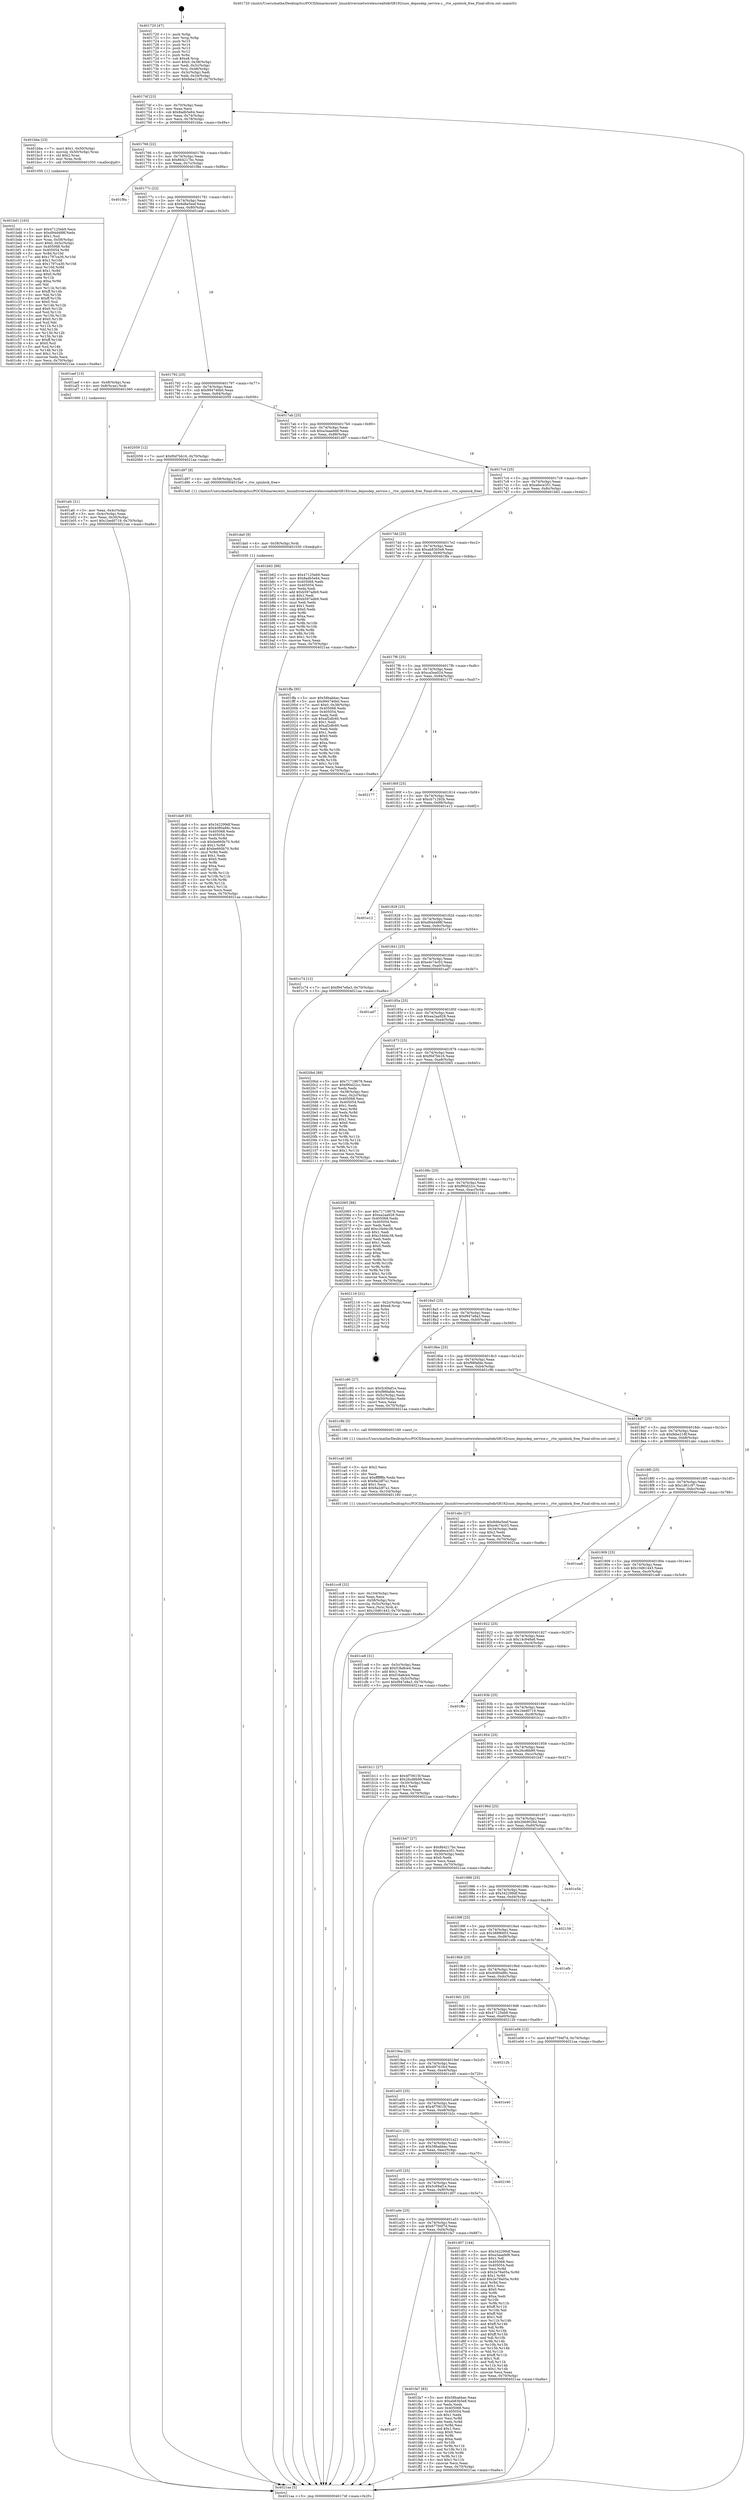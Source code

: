 digraph "0x401720" {
  label = "0x401720 (/mnt/c/Users/mathe/Desktop/tcc/POCII/binaries/extr_linuxdriversnetwirelessrealtekrtl8192cuos_deposdep_service.c__rtw_spinlock_free_Final-ollvm.out::main(0))"
  labelloc = "t"
  node[shape=record]

  Entry [label="",width=0.3,height=0.3,shape=circle,fillcolor=black,style=filled]
  "0x40174f" [label="{
     0x40174f [23]\l
     | [instrs]\l
     &nbsp;&nbsp;0x40174f \<+3\>: mov -0x70(%rbp),%eax\l
     &nbsp;&nbsp;0x401752 \<+2\>: mov %eax,%ecx\l
     &nbsp;&nbsp;0x401754 \<+6\>: sub $0x8adb5e64,%ecx\l
     &nbsp;&nbsp;0x40175a \<+3\>: mov %eax,-0x74(%rbp)\l
     &nbsp;&nbsp;0x40175d \<+3\>: mov %ecx,-0x78(%rbp)\l
     &nbsp;&nbsp;0x401760 \<+6\>: je 0000000000401bba \<main+0x49a\>\l
  }"]
  "0x401bba" [label="{
     0x401bba [23]\l
     | [instrs]\l
     &nbsp;&nbsp;0x401bba \<+7\>: movl $0x1,-0x50(%rbp)\l
     &nbsp;&nbsp;0x401bc1 \<+4\>: movslq -0x50(%rbp),%rax\l
     &nbsp;&nbsp;0x401bc5 \<+4\>: shl $0x2,%rax\l
     &nbsp;&nbsp;0x401bc9 \<+3\>: mov %rax,%rdi\l
     &nbsp;&nbsp;0x401bcc \<+5\>: call 0000000000401050 \<malloc@plt\>\l
     | [calls]\l
     &nbsp;&nbsp;0x401050 \{1\} (unknown)\l
  }"]
  "0x401766" [label="{
     0x401766 [22]\l
     | [instrs]\l
     &nbsp;&nbsp;0x401766 \<+5\>: jmp 000000000040176b \<main+0x4b\>\l
     &nbsp;&nbsp;0x40176b \<+3\>: mov -0x74(%rbp),%eax\l
     &nbsp;&nbsp;0x40176e \<+5\>: sub $0x8b4217bc,%eax\l
     &nbsp;&nbsp;0x401773 \<+3\>: mov %eax,-0x7c(%rbp)\l
     &nbsp;&nbsp;0x401776 \<+6\>: je 0000000000401f8a \<main+0x86a\>\l
  }"]
  Exit [label="",width=0.3,height=0.3,shape=circle,fillcolor=black,style=filled,peripheries=2]
  "0x401f8a" [label="{
     0x401f8a\l
  }", style=dashed]
  "0x40177c" [label="{
     0x40177c [22]\l
     | [instrs]\l
     &nbsp;&nbsp;0x40177c \<+5\>: jmp 0000000000401781 \<main+0x61\>\l
     &nbsp;&nbsp;0x401781 \<+3\>: mov -0x74(%rbp),%eax\l
     &nbsp;&nbsp;0x401784 \<+5\>: sub $0x8d6e5eef,%eax\l
     &nbsp;&nbsp;0x401789 \<+3\>: mov %eax,-0x80(%rbp)\l
     &nbsp;&nbsp;0x40178c \<+6\>: je 0000000000401aef \<main+0x3cf\>\l
  }"]
  "0x401a67" [label="{
     0x401a67\l
  }", style=dashed]
  "0x401aef" [label="{
     0x401aef [13]\l
     | [instrs]\l
     &nbsp;&nbsp;0x401aef \<+4\>: mov -0x48(%rbp),%rax\l
     &nbsp;&nbsp;0x401af3 \<+4\>: mov 0x8(%rax),%rdi\l
     &nbsp;&nbsp;0x401af7 \<+5\>: call 0000000000401060 \<atoi@plt\>\l
     | [calls]\l
     &nbsp;&nbsp;0x401060 \{1\} (unknown)\l
  }"]
  "0x401792" [label="{
     0x401792 [25]\l
     | [instrs]\l
     &nbsp;&nbsp;0x401792 \<+5\>: jmp 0000000000401797 \<main+0x77\>\l
     &nbsp;&nbsp;0x401797 \<+3\>: mov -0x74(%rbp),%eax\l
     &nbsp;&nbsp;0x40179a \<+5\>: sub $0x994746b0,%eax\l
     &nbsp;&nbsp;0x40179f \<+6\>: mov %eax,-0x84(%rbp)\l
     &nbsp;&nbsp;0x4017a5 \<+6\>: je 0000000000402059 \<main+0x939\>\l
  }"]
  "0x401fa7" [label="{
     0x401fa7 [83]\l
     | [instrs]\l
     &nbsp;&nbsp;0x401fa7 \<+5\>: mov $0x58babbac,%eax\l
     &nbsp;&nbsp;0x401fac \<+5\>: mov $0xab83b5e8,%ecx\l
     &nbsp;&nbsp;0x401fb1 \<+2\>: xor %edx,%edx\l
     &nbsp;&nbsp;0x401fb3 \<+7\>: mov 0x405068,%esi\l
     &nbsp;&nbsp;0x401fba \<+7\>: mov 0x405054,%edi\l
     &nbsp;&nbsp;0x401fc1 \<+3\>: sub $0x1,%edx\l
     &nbsp;&nbsp;0x401fc4 \<+3\>: mov %esi,%r8d\l
     &nbsp;&nbsp;0x401fc7 \<+3\>: add %edx,%r8d\l
     &nbsp;&nbsp;0x401fca \<+4\>: imul %r8d,%esi\l
     &nbsp;&nbsp;0x401fce \<+3\>: and $0x1,%esi\l
     &nbsp;&nbsp;0x401fd1 \<+3\>: cmp $0x0,%esi\l
     &nbsp;&nbsp;0x401fd4 \<+4\>: sete %r9b\l
     &nbsp;&nbsp;0x401fd8 \<+3\>: cmp $0xa,%edi\l
     &nbsp;&nbsp;0x401fdb \<+4\>: setl %r10b\l
     &nbsp;&nbsp;0x401fdf \<+3\>: mov %r9b,%r11b\l
     &nbsp;&nbsp;0x401fe2 \<+3\>: and %r10b,%r11b\l
     &nbsp;&nbsp;0x401fe5 \<+3\>: xor %r10b,%r9b\l
     &nbsp;&nbsp;0x401fe8 \<+3\>: or %r9b,%r11b\l
     &nbsp;&nbsp;0x401feb \<+4\>: test $0x1,%r11b\l
     &nbsp;&nbsp;0x401fef \<+3\>: cmovne %ecx,%eax\l
     &nbsp;&nbsp;0x401ff2 \<+3\>: mov %eax,-0x70(%rbp)\l
     &nbsp;&nbsp;0x401ff5 \<+5\>: jmp 00000000004021aa \<main+0xa8a\>\l
  }"]
  "0x402059" [label="{
     0x402059 [12]\l
     | [instrs]\l
     &nbsp;&nbsp;0x402059 \<+7\>: movl $0xf0d7bb16,-0x70(%rbp)\l
     &nbsp;&nbsp;0x402060 \<+5\>: jmp 00000000004021aa \<main+0xa8a\>\l
  }"]
  "0x4017ab" [label="{
     0x4017ab [25]\l
     | [instrs]\l
     &nbsp;&nbsp;0x4017ab \<+5\>: jmp 00000000004017b0 \<main+0x90\>\l
     &nbsp;&nbsp;0x4017b0 \<+3\>: mov -0x74(%rbp),%eax\l
     &nbsp;&nbsp;0x4017b3 \<+5\>: sub $0xa3aaa9d8,%eax\l
     &nbsp;&nbsp;0x4017b8 \<+6\>: mov %eax,-0x88(%rbp)\l
     &nbsp;&nbsp;0x4017be \<+6\>: je 0000000000401d97 \<main+0x677\>\l
  }"]
  "0x401da9" [label="{
     0x401da9 [93]\l
     | [instrs]\l
     &nbsp;&nbsp;0x401da9 \<+5\>: mov $0x342299df,%eax\l
     &nbsp;&nbsp;0x401dae \<+5\>: mov $0x4080a88c,%ecx\l
     &nbsp;&nbsp;0x401db3 \<+7\>: mov 0x405068,%edx\l
     &nbsp;&nbsp;0x401dba \<+7\>: mov 0x405054,%esi\l
     &nbsp;&nbsp;0x401dc1 \<+3\>: mov %edx,%r8d\l
     &nbsp;&nbsp;0x401dc4 \<+7\>: sub $0xbe660b70,%r8d\l
     &nbsp;&nbsp;0x401dcb \<+4\>: sub $0x1,%r8d\l
     &nbsp;&nbsp;0x401dcf \<+7\>: add $0xbe660b70,%r8d\l
     &nbsp;&nbsp;0x401dd6 \<+4\>: imul %r8d,%edx\l
     &nbsp;&nbsp;0x401dda \<+3\>: and $0x1,%edx\l
     &nbsp;&nbsp;0x401ddd \<+3\>: cmp $0x0,%edx\l
     &nbsp;&nbsp;0x401de0 \<+4\>: sete %r9b\l
     &nbsp;&nbsp;0x401de4 \<+3\>: cmp $0xa,%esi\l
     &nbsp;&nbsp;0x401de7 \<+4\>: setl %r10b\l
     &nbsp;&nbsp;0x401deb \<+3\>: mov %r9b,%r11b\l
     &nbsp;&nbsp;0x401dee \<+3\>: and %r10b,%r11b\l
     &nbsp;&nbsp;0x401df1 \<+3\>: xor %r10b,%r9b\l
     &nbsp;&nbsp;0x401df4 \<+3\>: or %r9b,%r11b\l
     &nbsp;&nbsp;0x401df7 \<+4\>: test $0x1,%r11b\l
     &nbsp;&nbsp;0x401dfb \<+3\>: cmovne %ecx,%eax\l
     &nbsp;&nbsp;0x401dfe \<+3\>: mov %eax,-0x70(%rbp)\l
     &nbsp;&nbsp;0x401e01 \<+5\>: jmp 00000000004021aa \<main+0xa8a\>\l
  }"]
  "0x401d97" [label="{
     0x401d97 [9]\l
     | [instrs]\l
     &nbsp;&nbsp;0x401d97 \<+4\>: mov -0x58(%rbp),%rdi\l
     &nbsp;&nbsp;0x401d9b \<+5\>: call 00000000004015a0 \<_rtw_spinlock_free\>\l
     | [calls]\l
     &nbsp;&nbsp;0x4015a0 \{1\} (/mnt/c/Users/mathe/Desktop/tcc/POCII/binaries/extr_linuxdriversnetwirelessrealtekrtl8192cuos_deposdep_service.c__rtw_spinlock_free_Final-ollvm.out::_rtw_spinlock_free)\l
  }"]
  "0x4017c4" [label="{
     0x4017c4 [25]\l
     | [instrs]\l
     &nbsp;&nbsp;0x4017c4 \<+5\>: jmp 00000000004017c9 \<main+0xa9\>\l
     &nbsp;&nbsp;0x4017c9 \<+3\>: mov -0x74(%rbp),%eax\l
     &nbsp;&nbsp;0x4017cc \<+5\>: sub $0xa6ece351,%eax\l
     &nbsp;&nbsp;0x4017d1 \<+6\>: mov %eax,-0x8c(%rbp)\l
     &nbsp;&nbsp;0x4017d7 \<+6\>: je 0000000000401b62 \<main+0x442\>\l
  }"]
  "0x401da0" [label="{
     0x401da0 [9]\l
     | [instrs]\l
     &nbsp;&nbsp;0x401da0 \<+4\>: mov -0x58(%rbp),%rdi\l
     &nbsp;&nbsp;0x401da4 \<+5\>: call 0000000000401030 \<free@plt\>\l
     | [calls]\l
     &nbsp;&nbsp;0x401030 \{1\} (unknown)\l
  }"]
  "0x401b62" [label="{
     0x401b62 [88]\l
     | [instrs]\l
     &nbsp;&nbsp;0x401b62 \<+5\>: mov $0x47125eb9,%eax\l
     &nbsp;&nbsp;0x401b67 \<+5\>: mov $0x8adb5e64,%ecx\l
     &nbsp;&nbsp;0x401b6c \<+7\>: mov 0x405068,%edx\l
     &nbsp;&nbsp;0x401b73 \<+7\>: mov 0x405054,%esi\l
     &nbsp;&nbsp;0x401b7a \<+2\>: mov %edx,%edi\l
     &nbsp;&nbsp;0x401b7c \<+6\>: add $0xb597adb9,%edi\l
     &nbsp;&nbsp;0x401b82 \<+3\>: sub $0x1,%edi\l
     &nbsp;&nbsp;0x401b85 \<+6\>: sub $0xb597adb9,%edi\l
     &nbsp;&nbsp;0x401b8b \<+3\>: imul %edi,%edx\l
     &nbsp;&nbsp;0x401b8e \<+3\>: and $0x1,%edx\l
     &nbsp;&nbsp;0x401b91 \<+3\>: cmp $0x0,%edx\l
     &nbsp;&nbsp;0x401b94 \<+4\>: sete %r8b\l
     &nbsp;&nbsp;0x401b98 \<+3\>: cmp $0xa,%esi\l
     &nbsp;&nbsp;0x401b9b \<+4\>: setl %r9b\l
     &nbsp;&nbsp;0x401b9f \<+3\>: mov %r8b,%r10b\l
     &nbsp;&nbsp;0x401ba2 \<+3\>: and %r9b,%r10b\l
     &nbsp;&nbsp;0x401ba5 \<+3\>: xor %r9b,%r8b\l
     &nbsp;&nbsp;0x401ba8 \<+3\>: or %r8b,%r10b\l
     &nbsp;&nbsp;0x401bab \<+4\>: test $0x1,%r10b\l
     &nbsp;&nbsp;0x401baf \<+3\>: cmovne %ecx,%eax\l
     &nbsp;&nbsp;0x401bb2 \<+3\>: mov %eax,-0x70(%rbp)\l
     &nbsp;&nbsp;0x401bb5 \<+5\>: jmp 00000000004021aa \<main+0xa8a\>\l
  }"]
  "0x4017dd" [label="{
     0x4017dd [25]\l
     | [instrs]\l
     &nbsp;&nbsp;0x4017dd \<+5\>: jmp 00000000004017e2 \<main+0xc2\>\l
     &nbsp;&nbsp;0x4017e2 \<+3\>: mov -0x74(%rbp),%eax\l
     &nbsp;&nbsp;0x4017e5 \<+5\>: sub $0xab83b5e8,%eax\l
     &nbsp;&nbsp;0x4017ea \<+6\>: mov %eax,-0x90(%rbp)\l
     &nbsp;&nbsp;0x4017f0 \<+6\>: je 0000000000401ffa \<main+0x8da\>\l
  }"]
  "0x401a4e" [label="{
     0x401a4e [25]\l
     | [instrs]\l
     &nbsp;&nbsp;0x401a4e \<+5\>: jmp 0000000000401a53 \<main+0x333\>\l
     &nbsp;&nbsp;0x401a53 \<+3\>: mov -0x74(%rbp),%eax\l
     &nbsp;&nbsp;0x401a56 \<+5\>: sub $0x67794f7d,%eax\l
     &nbsp;&nbsp;0x401a5b \<+6\>: mov %eax,-0xf4(%rbp)\l
     &nbsp;&nbsp;0x401a61 \<+6\>: je 0000000000401fa7 \<main+0x887\>\l
  }"]
  "0x401ffa" [label="{
     0x401ffa [95]\l
     | [instrs]\l
     &nbsp;&nbsp;0x401ffa \<+5\>: mov $0x58babbac,%eax\l
     &nbsp;&nbsp;0x401fff \<+5\>: mov $0x994746b0,%ecx\l
     &nbsp;&nbsp;0x402004 \<+7\>: movl $0x0,-0x38(%rbp)\l
     &nbsp;&nbsp;0x40200b \<+7\>: mov 0x405068,%edx\l
     &nbsp;&nbsp;0x402012 \<+7\>: mov 0x405054,%esi\l
     &nbsp;&nbsp;0x402019 \<+2\>: mov %edx,%edi\l
     &nbsp;&nbsp;0x40201b \<+6\>: sub $0xaf2dfc60,%edi\l
     &nbsp;&nbsp;0x402021 \<+3\>: sub $0x1,%edi\l
     &nbsp;&nbsp;0x402024 \<+6\>: add $0xaf2dfc60,%edi\l
     &nbsp;&nbsp;0x40202a \<+3\>: imul %edi,%edx\l
     &nbsp;&nbsp;0x40202d \<+3\>: and $0x1,%edx\l
     &nbsp;&nbsp;0x402030 \<+3\>: cmp $0x0,%edx\l
     &nbsp;&nbsp;0x402033 \<+4\>: sete %r8b\l
     &nbsp;&nbsp;0x402037 \<+3\>: cmp $0xa,%esi\l
     &nbsp;&nbsp;0x40203a \<+4\>: setl %r9b\l
     &nbsp;&nbsp;0x40203e \<+3\>: mov %r8b,%r10b\l
     &nbsp;&nbsp;0x402041 \<+3\>: and %r9b,%r10b\l
     &nbsp;&nbsp;0x402044 \<+3\>: xor %r9b,%r8b\l
     &nbsp;&nbsp;0x402047 \<+3\>: or %r8b,%r10b\l
     &nbsp;&nbsp;0x40204a \<+4\>: test $0x1,%r10b\l
     &nbsp;&nbsp;0x40204e \<+3\>: cmovne %ecx,%eax\l
     &nbsp;&nbsp;0x402051 \<+3\>: mov %eax,-0x70(%rbp)\l
     &nbsp;&nbsp;0x402054 \<+5\>: jmp 00000000004021aa \<main+0xa8a\>\l
  }"]
  "0x4017f6" [label="{
     0x4017f6 [25]\l
     | [instrs]\l
     &nbsp;&nbsp;0x4017f6 \<+5\>: jmp 00000000004017fb \<main+0xdb\>\l
     &nbsp;&nbsp;0x4017fb \<+3\>: mov -0x74(%rbp),%eax\l
     &nbsp;&nbsp;0x4017fe \<+5\>: sub $0xca5ea024,%eax\l
     &nbsp;&nbsp;0x401803 \<+6\>: mov %eax,-0x94(%rbp)\l
     &nbsp;&nbsp;0x401809 \<+6\>: je 0000000000402177 \<main+0xa57\>\l
  }"]
  "0x401d07" [label="{
     0x401d07 [144]\l
     | [instrs]\l
     &nbsp;&nbsp;0x401d07 \<+5\>: mov $0x342299df,%eax\l
     &nbsp;&nbsp;0x401d0c \<+5\>: mov $0xa3aaa9d8,%ecx\l
     &nbsp;&nbsp;0x401d11 \<+2\>: mov $0x1,%dl\l
     &nbsp;&nbsp;0x401d13 \<+7\>: mov 0x405068,%esi\l
     &nbsp;&nbsp;0x401d1a \<+7\>: mov 0x405054,%edi\l
     &nbsp;&nbsp;0x401d21 \<+3\>: mov %esi,%r8d\l
     &nbsp;&nbsp;0x401d24 \<+7\>: sub $0x2e78a05a,%r8d\l
     &nbsp;&nbsp;0x401d2b \<+4\>: sub $0x1,%r8d\l
     &nbsp;&nbsp;0x401d2f \<+7\>: add $0x2e78a05a,%r8d\l
     &nbsp;&nbsp;0x401d36 \<+4\>: imul %r8d,%esi\l
     &nbsp;&nbsp;0x401d3a \<+3\>: and $0x1,%esi\l
     &nbsp;&nbsp;0x401d3d \<+3\>: cmp $0x0,%esi\l
     &nbsp;&nbsp;0x401d40 \<+4\>: sete %r9b\l
     &nbsp;&nbsp;0x401d44 \<+3\>: cmp $0xa,%edi\l
     &nbsp;&nbsp;0x401d47 \<+4\>: setl %r10b\l
     &nbsp;&nbsp;0x401d4b \<+3\>: mov %r9b,%r11b\l
     &nbsp;&nbsp;0x401d4e \<+4\>: xor $0xff,%r11b\l
     &nbsp;&nbsp;0x401d52 \<+3\>: mov %r10b,%bl\l
     &nbsp;&nbsp;0x401d55 \<+3\>: xor $0xff,%bl\l
     &nbsp;&nbsp;0x401d58 \<+3\>: xor $0x1,%dl\l
     &nbsp;&nbsp;0x401d5b \<+3\>: mov %r11b,%r14b\l
     &nbsp;&nbsp;0x401d5e \<+4\>: and $0xff,%r14b\l
     &nbsp;&nbsp;0x401d62 \<+3\>: and %dl,%r9b\l
     &nbsp;&nbsp;0x401d65 \<+3\>: mov %bl,%r15b\l
     &nbsp;&nbsp;0x401d68 \<+4\>: and $0xff,%r15b\l
     &nbsp;&nbsp;0x401d6c \<+3\>: and %dl,%r10b\l
     &nbsp;&nbsp;0x401d6f \<+3\>: or %r9b,%r14b\l
     &nbsp;&nbsp;0x401d72 \<+3\>: or %r10b,%r15b\l
     &nbsp;&nbsp;0x401d75 \<+3\>: xor %r15b,%r14b\l
     &nbsp;&nbsp;0x401d78 \<+3\>: or %bl,%r11b\l
     &nbsp;&nbsp;0x401d7b \<+4\>: xor $0xff,%r11b\l
     &nbsp;&nbsp;0x401d7f \<+3\>: or $0x1,%dl\l
     &nbsp;&nbsp;0x401d82 \<+3\>: and %dl,%r11b\l
     &nbsp;&nbsp;0x401d85 \<+3\>: or %r11b,%r14b\l
     &nbsp;&nbsp;0x401d88 \<+4\>: test $0x1,%r14b\l
     &nbsp;&nbsp;0x401d8c \<+3\>: cmovne %ecx,%eax\l
     &nbsp;&nbsp;0x401d8f \<+3\>: mov %eax,-0x70(%rbp)\l
     &nbsp;&nbsp;0x401d92 \<+5\>: jmp 00000000004021aa \<main+0xa8a\>\l
  }"]
  "0x402177" [label="{
     0x402177\l
  }", style=dashed]
  "0x40180f" [label="{
     0x40180f [25]\l
     | [instrs]\l
     &nbsp;&nbsp;0x40180f \<+5\>: jmp 0000000000401814 \<main+0xf4\>\l
     &nbsp;&nbsp;0x401814 \<+3\>: mov -0x74(%rbp),%eax\l
     &nbsp;&nbsp;0x401817 \<+5\>: sub $0xcb71292b,%eax\l
     &nbsp;&nbsp;0x40181c \<+6\>: mov %eax,-0x98(%rbp)\l
     &nbsp;&nbsp;0x401822 \<+6\>: je 0000000000401e12 \<main+0x6f2\>\l
  }"]
  "0x401a35" [label="{
     0x401a35 [25]\l
     | [instrs]\l
     &nbsp;&nbsp;0x401a35 \<+5\>: jmp 0000000000401a3a \<main+0x31a\>\l
     &nbsp;&nbsp;0x401a3a \<+3\>: mov -0x74(%rbp),%eax\l
     &nbsp;&nbsp;0x401a3d \<+5\>: sub $0x5c69af1e,%eax\l
     &nbsp;&nbsp;0x401a42 \<+6\>: mov %eax,-0xf0(%rbp)\l
     &nbsp;&nbsp;0x401a48 \<+6\>: je 0000000000401d07 \<main+0x5e7\>\l
  }"]
  "0x401e12" [label="{
     0x401e12\l
  }", style=dashed]
  "0x401828" [label="{
     0x401828 [25]\l
     | [instrs]\l
     &nbsp;&nbsp;0x401828 \<+5\>: jmp 000000000040182d \<main+0x10d\>\l
     &nbsp;&nbsp;0x40182d \<+3\>: mov -0x74(%rbp),%eax\l
     &nbsp;&nbsp;0x401830 \<+5\>: sub $0xd94d488f,%eax\l
     &nbsp;&nbsp;0x401835 \<+6\>: mov %eax,-0x9c(%rbp)\l
     &nbsp;&nbsp;0x40183b \<+6\>: je 0000000000401c74 \<main+0x554\>\l
  }"]
  "0x402190" [label="{
     0x402190\l
  }", style=dashed]
  "0x401c74" [label="{
     0x401c74 [12]\l
     | [instrs]\l
     &nbsp;&nbsp;0x401c74 \<+7\>: movl $0xf947e8a3,-0x70(%rbp)\l
     &nbsp;&nbsp;0x401c7b \<+5\>: jmp 00000000004021aa \<main+0xa8a\>\l
  }"]
  "0x401841" [label="{
     0x401841 [25]\l
     | [instrs]\l
     &nbsp;&nbsp;0x401841 \<+5\>: jmp 0000000000401846 \<main+0x126\>\l
     &nbsp;&nbsp;0x401846 \<+3\>: mov -0x74(%rbp),%eax\l
     &nbsp;&nbsp;0x401849 \<+5\>: sub $0xe4c74c03,%eax\l
     &nbsp;&nbsp;0x40184e \<+6\>: mov %eax,-0xa0(%rbp)\l
     &nbsp;&nbsp;0x401854 \<+6\>: je 0000000000401ad7 \<main+0x3b7\>\l
  }"]
  "0x401a1c" [label="{
     0x401a1c [25]\l
     | [instrs]\l
     &nbsp;&nbsp;0x401a1c \<+5\>: jmp 0000000000401a21 \<main+0x301\>\l
     &nbsp;&nbsp;0x401a21 \<+3\>: mov -0x74(%rbp),%eax\l
     &nbsp;&nbsp;0x401a24 \<+5\>: sub $0x58babbac,%eax\l
     &nbsp;&nbsp;0x401a29 \<+6\>: mov %eax,-0xec(%rbp)\l
     &nbsp;&nbsp;0x401a2f \<+6\>: je 0000000000402190 \<main+0xa70\>\l
  }"]
  "0x401ad7" [label="{
     0x401ad7\l
  }", style=dashed]
  "0x40185a" [label="{
     0x40185a [25]\l
     | [instrs]\l
     &nbsp;&nbsp;0x40185a \<+5\>: jmp 000000000040185f \<main+0x13f\>\l
     &nbsp;&nbsp;0x40185f \<+3\>: mov -0x74(%rbp),%eax\l
     &nbsp;&nbsp;0x401862 \<+5\>: sub $0xea2aa928,%eax\l
     &nbsp;&nbsp;0x401867 \<+6\>: mov %eax,-0xa4(%rbp)\l
     &nbsp;&nbsp;0x40186d \<+6\>: je 00000000004020bd \<main+0x99d\>\l
  }"]
  "0x401b2c" [label="{
     0x401b2c\l
  }", style=dashed]
  "0x4020bd" [label="{
     0x4020bd [89]\l
     | [instrs]\l
     &nbsp;&nbsp;0x4020bd \<+5\>: mov $0x71718678,%eax\l
     &nbsp;&nbsp;0x4020c2 \<+5\>: mov $0xf90d22cc,%ecx\l
     &nbsp;&nbsp;0x4020c7 \<+2\>: xor %edx,%edx\l
     &nbsp;&nbsp;0x4020c9 \<+3\>: mov -0x38(%rbp),%esi\l
     &nbsp;&nbsp;0x4020cc \<+3\>: mov %esi,-0x2c(%rbp)\l
     &nbsp;&nbsp;0x4020cf \<+7\>: mov 0x405068,%esi\l
     &nbsp;&nbsp;0x4020d6 \<+7\>: mov 0x405054,%edi\l
     &nbsp;&nbsp;0x4020dd \<+3\>: sub $0x1,%edx\l
     &nbsp;&nbsp;0x4020e0 \<+3\>: mov %esi,%r8d\l
     &nbsp;&nbsp;0x4020e3 \<+3\>: add %edx,%r8d\l
     &nbsp;&nbsp;0x4020e6 \<+4\>: imul %r8d,%esi\l
     &nbsp;&nbsp;0x4020ea \<+3\>: and $0x1,%esi\l
     &nbsp;&nbsp;0x4020ed \<+3\>: cmp $0x0,%esi\l
     &nbsp;&nbsp;0x4020f0 \<+4\>: sete %r9b\l
     &nbsp;&nbsp;0x4020f4 \<+3\>: cmp $0xa,%edi\l
     &nbsp;&nbsp;0x4020f7 \<+4\>: setl %r10b\l
     &nbsp;&nbsp;0x4020fb \<+3\>: mov %r9b,%r11b\l
     &nbsp;&nbsp;0x4020fe \<+3\>: and %r10b,%r11b\l
     &nbsp;&nbsp;0x402101 \<+3\>: xor %r10b,%r9b\l
     &nbsp;&nbsp;0x402104 \<+3\>: or %r9b,%r11b\l
     &nbsp;&nbsp;0x402107 \<+4\>: test $0x1,%r11b\l
     &nbsp;&nbsp;0x40210b \<+3\>: cmovne %ecx,%eax\l
     &nbsp;&nbsp;0x40210e \<+3\>: mov %eax,-0x70(%rbp)\l
     &nbsp;&nbsp;0x402111 \<+5\>: jmp 00000000004021aa \<main+0xa8a\>\l
  }"]
  "0x401873" [label="{
     0x401873 [25]\l
     | [instrs]\l
     &nbsp;&nbsp;0x401873 \<+5\>: jmp 0000000000401878 \<main+0x158\>\l
     &nbsp;&nbsp;0x401878 \<+3\>: mov -0x74(%rbp),%eax\l
     &nbsp;&nbsp;0x40187b \<+5\>: sub $0xf0d7bb16,%eax\l
     &nbsp;&nbsp;0x401880 \<+6\>: mov %eax,-0xa8(%rbp)\l
     &nbsp;&nbsp;0x401886 \<+6\>: je 0000000000402065 \<main+0x945\>\l
  }"]
  "0x401a03" [label="{
     0x401a03 [25]\l
     | [instrs]\l
     &nbsp;&nbsp;0x401a03 \<+5\>: jmp 0000000000401a08 \<main+0x2e8\>\l
     &nbsp;&nbsp;0x401a08 \<+3\>: mov -0x74(%rbp),%eax\l
     &nbsp;&nbsp;0x401a0b \<+5\>: sub $0x4f70615f,%eax\l
     &nbsp;&nbsp;0x401a10 \<+6\>: mov %eax,-0xe8(%rbp)\l
     &nbsp;&nbsp;0x401a16 \<+6\>: je 0000000000401b2c \<main+0x40c\>\l
  }"]
  "0x402065" [label="{
     0x402065 [88]\l
     | [instrs]\l
     &nbsp;&nbsp;0x402065 \<+5\>: mov $0x71718678,%eax\l
     &nbsp;&nbsp;0x40206a \<+5\>: mov $0xea2aa928,%ecx\l
     &nbsp;&nbsp;0x40206f \<+7\>: mov 0x405068,%edx\l
     &nbsp;&nbsp;0x402076 \<+7\>: mov 0x405054,%esi\l
     &nbsp;&nbsp;0x40207d \<+2\>: mov %edx,%edi\l
     &nbsp;&nbsp;0x40207f \<+6\>: add $0xc34d4c38,%edi\l
     &nbsp;&nbsp;0x402085 \<+3\>: sub $0x1,%edi\l
     &nbsp;&nbsp;0x402088 \<+6\>: sub $0xc34d4c38,%edi\l
     &nbsp;&nbsp;0x40208e \<+3\>: imul %edi,%edx\l
     &nbsp;&nbsp;0x402091 \<+3\>: and $0x1,%edx\l
     &nbsp;&nbsp;0x402094 \<+3\>: cmp $0x0,%edx\l
     &nbsp;&nbsp;0x402097 \<+4\>: sete %r8b\l
     &nbsp;&nbsp;0x40209b \<+3\>: cmp $0xa,%esi\l
     &nbsp;&nbsp;0x40209e \<+4\>: setl %r9b\l
     &nbsp;&nbsp;0x4020a2 \<+3\>: mov %r8b,%r10b\l
     &nbsp;&nbsp;0x4020a5 \<+3\>: and %r9b,%r10b\l
     &nbsp;&nbsp;0x4020a8 \<+3\>: xor %r9b,%r8b\l
     &nbsp;&nbsp;0x4020ab \<+3\>: or %r8b,%r10b\l
     &nbsp;&nbsp;0x4020ae \<+4\>: test $0x1,%r10b\l
     &nbsp;&nbsp;0x4020b2 \<+3\>: cmovne %ecx,%eax\l
     &nbsp;&nbsp;0x4020b5 \<+3\>: mov %eax,-0x70(%rbp)\l
     &nbsp;&nbsp;0x4020b8 \<+5\>: jmp 00000000004021aa \<main+0xa8a\>\l
  }"]
  "0x40188c" [label="{
     0x40188c [25]\l
     | [instrs]\l
     &nbsp;&nbsp;0x40188c \<+5\>: jmp 0000000000401891 \<main+0x171\>\l
     &nbsp;&nbsp;0x401891 \<+3\>: mov -0x74(%rbp),%eax\l
     &nbsp;&nbsp;0x401894 \<+5\>: sub $0xf90d22cc,%eax\l
     &nbsp;&nbsp;0x401899 \<+6\>: mov %eax,-0xac(%rbp)\l
     &nbsp;&nbsp;0x40189f \<+6\>: je 0000000000402116 \<main+0x9f6\>\l
  }"]
  "0x401e40" [label="{
     0x401e40\l
  }", style=dashed]
  "0x402116" [label="{
     0x402116 [21]\l
     | [instrs]\l
     &nbsp;&nbsp;0x402116 \<+3\>: mov -0x2c(%rbp),%eax\l
     &nbsp;&nbsp;0x402119 \<+7\>: add $0xe8,%rsp\l
     &nbsp;&nbsp;0x402120 \<+1\>: pop %rbx\l
     &nbsp;&nbsp;0x402121 \<+2\>: pop %r12\l
     &nbsp;&nbsp;0x402123 \<+2\>: pop %r13\l
     &nbsp;&nbsp;0x402125 \<+2\>: pop %r14\l
     &nbsp;&nbsp;0x402127 \<+2\>: pop %r15\l
     &nbsp;&nbsp;0x402129 \<+1\>: pop %rbp\l
     &nbsp;&nbsp;0x40212a \<+1\>: ret\l
  }"]
  "0x4018a5" [label="{
     0x4018a5 [25]\l
     | [instrs]\l
     &nbsp;&nbsp;0x4018a5 \<+5\>: jmp 00000000004018aa \<main+0x18a\>\l
     &nbsp;&nbsp;0x4018aa \<+3\>: mov -0x74(%rbp),%eax\l
     &nbsp;&nbsp;0x4018ad \<+5\>: sub $0xf947e8a3,%eax\l
     &nbsp;&nbsp;0x4018b2 \<+6\>: mov %eax,-0xb0(%rbp)\l
     &nbsp;&nbsp;0x4018b8 \<+6\>: je 0000000000401c80 \<main+0x560\>\l
  }"]
  "0x4019ea" [label="{
     0x4019ea [25]\l
     | [instrs]\l
     &nbsp;&nbsp;0x4019ea \<+5\>: jmp 00000000004019ef \<main+0x2cf\>\l
     &nbsp;&nbsp;0x4019ef \<+3\>: mov -0x74(%rbp),%eax\l
     &nbsp;&nbsp;0x4019f2 \<+5\>: sub $0x497418cf,%eax\l
     &nbsp;&nbsp;0x4019f7 \<+6\>: mov %eax,-0xe4(%rbp)\l
     &nbsp;&nbsp;0x4019fd \<+6\>: je 0000000000401e40 \<main+0x720\>\l
  }"]
  "0x401c80" [label="{
     0x401c80 [27]\l
     | [instrs]\l
     &nbsp;&nbsp;0x401c80 \<+5\>: mov $0x5c69af1e,%eax\l
     &nbsp;&nbsp;0x401c85 \<+5\>: mov $0xf98fafde,%ecx\l
     &nbsp;&nbsp;0x401c8a \<+3\>: mov -0x5c(%rbp),%edx\l
     &nbsp;&nbsp;0x401c8d \<+3\>: cmp -0x50(%rbp),%edx\l
     &nbsp;&nbsp;0x401c90 \<+3\>: cmovl %ecx,%eax\l
     &nbsp;&nbsp;0x401c93 \<+3\>: mov %eax,-0x70(%rbp)\l
     &nbsp;&nbsp;0x401c96 \<+5\>: jmp 00000000004021aa \<main+0xa8a\>\l
  }"]
  "0x4018be" [label="{
     0x4018be [25]\l
     | [instrs]\l
     &nbsp;&nbsp;0x4018be \<+5\>: jmp 00000000004018c3 \<main+0x1a3\>\l
     &nbsp;&nbsp;0x4018c3 \<+3\>: mov -0x74(%rbp),%eax\l
     &nbsp;&nbsp;0x4018c6 \<+5\>: sub $0xf98fafde,%eax\l
     &nbsp;&nbsp;0x4018cb \<+6\>: mov %eax,-0xb4(%rbp)\l
     &nbsp;&nbsp;0x4018d1 \<+6\>: je 0000000000401c9b \<main+0x57b\>\l
  }"]
  "0x40212b" [label="{
     0x40212b\l
  }", style=dashed]
  "0x401c9b" [label="{
     0x401c9b [5]\l
     | [instrs]\l
     &nbsp;&nbsp;0x401c9b \<+5\>: call 0000000000401160 \<next_i\>\l
     | [calls]\l
     &nbsp;&nbsp;0x401160 \{1\} (/mnt/c/Users/mathe/Desktop/tcc/POCII/binaries/extr_linuxdriversnetwirelessrealtekrtl8192cuos_deposdep_service.c__rtw_spinlock_free_Final-ollvm.out::next_i)\l
  }"]
  "0x4018d7" [label="{
     0x4018d7 [25]\l
     | [instrs]\l
     &nbsp;&nbsp;0x4018d7 \<+5\>: jmp 00000000004018dc \<main+0x1bc\>\l
     &nbsp;&nbsp;0x4018dc \<+3\>: mov -0x74(%rbp),%eax\l
     &nbsp;&nbsp;0x4018df \<+5\>: sub $0xfebe218f,%eax\l
     &nbsp;&nbsp;0x4018e4 \<+6\>: mov %eax,-0xb8(%rbp)\l
     &nbsp;&nbsp;0x4018ea \<+6\>: je 0000000000401abc \<main+0x39c\>\l
  }"]
  "0x4019d1" [label="{
     0x4019d1 [25]\l
     | [instrs]\l
     &nbsp;&nbsp;0x4019d1 \<+5\>: jmp 00000000004019d6 \<main+0x2b6\>\l
     &nbsp;&nbsp;0x4019d6 \<+3\>: mov -0x74(%rbp),%eax\l
     &nbsp;&nbsp;0x4019d9 \<+5\>: sub $0x47125eb9,%eax\l
     &nbsp;&nbsp;0x4019de \<+6\>: mov %eax,-0xe0(%rbp)\l
     &nbsp;&nbsp;0x4019e4 \<+6\>: je 000000000040212b \<main+0xa0b\>\l
  }"]
  "0x401abc" [label="{
     0x401abc [27]\l
     | [instrs]\l
     &nbsp;&nbsp;0x401abc \<+5\>: mov $0x8d6e5eef,%eax\l
     &nbsp;&nbsp;0x401ac1 \<+5\>: mov $0xe4c74c03,%ecx\l
     &nbsp;&nbsp;0x401ac6 \<+3\>: mov -0x34(%rbp),%edx\l
     &nbsp;&nbsp;0x401ac9 \<+3\>: cmp $0x2,%edx\l
     &nbsp;&nbsp;0x401acc \<+3\>: cmovne %ecx,%eax\l
     &nbsp;&nbsp;0x401acf \<+3\>: mov %eax,-0x70(%rbp)\l
     &nbsp;&nbsp;0x401ad2 \<+5\>: jmp 00000000004021aa \<main+0xa8a\>\l
  }"]
  "0x4018f0" [label="{
     0x4018f0 [25]\l
     | [instrs]\l
     &nbsp;&nbsp;0x4018f0 \<+5\>: jmp 00000000004018f5 \<main+0x1d5\>\l
     &nbsp;&nbsp;0x4018f5 \<+3\>: mov -0x74(%rbp),%eax\l
     &nbsp;&nbsp;0x4018f8 \<+5\>: sub $0x1d61c97,%eax\l
     &nbsp;&nbsp;0x4018fd \<+6\>: mov %eax,-0xbc(%rbp)\l
     &nbsp;&nbsp;0x401903 \<+6\>: je 0000000000401ea8 \<main+0x788\>\l
  }"]
  "0x4021aa" [label="{
     0x4021aa [5]\l
     | [instrs]\l
     &nbsp;&nbsp;0x4021aa \<+5\>: jmp 000000000040174f \<main+0x2f\>\l
  }"]
  "0x401720" [label="{
     0x401720 [47]\l
     | [instrs]\l
     &nbsp;&nbsp;0x401720 \<+1\>: push %rbp\l
     &nbsp;&nbsp;0x401721 \<+3\>: mov %rsp,%rbp\l
     &nbsp;&nbsp;0x401724 \<+2\>: push %r15\l
     &nbsp;&nbsp;0x401726 \<+2\>: push %r14\l
     &nbsp;&nbsp;0x401728 \<+2\>: push %r13\l
     &nbsp;&nbsp;0x40172a \<+2\>: push %r12\l
     &nbsp;&nbsp;0x40172c \<+1\>: push %rbx\l
     &nbsp;&nbsp;0x40172d \<+7\>: sub $0xe8,%rsp\l
     &nbsp;&nbsp;0x401734 \<+7\>: movl $0x0,-0x38(%rbp)\l
     &nbsp;&nbsp;0x40173b \<+3\>: mov %edi,-0x3c(%rbp)\l
     &nbsp;&nbsp;0x40173e \<+4\>: mov %rsi,-0x48(%rbp)\l
     &nbsp;&nbsp;0x401742 \<+3\>: mov -0x3c(%rbp),%edi\l
     &nbsp;&nbsp;0x401745 \<+3\>: mov %edi,-0x34(%rbp)\l
     &nbsp;&nbsp;0x401748 \<+7\>: movl $0xfebe218f,-0x70(%rbp)\l
  }"]
  "0x401afc" [label="{
     0x401afc [21]\l
     | [instrs]\l
     &nbsp;&nbsp;0x401afc \<+3\>: mov %eax,-0x4c(%rbp)\l
     &nbsp;&nbsp;0x401aff \<+3\>: mov -0x4c(%rbp),%eax\l
     &nbsp;&nbsp;0x401b02 \<+3\>: mov %eax,-0x30(%rbp)\l
     &nbsp;&nbsp;0x401b05 \<+7\>: movl $0x1bed0719,-0x70(%rbp)\l
     &nbsp;&nbsp;0x401b0c \<+5\>: jmp 00000000004021aa \<main+0xa8a\>\l
  }"]
  "0x401e06" [label="{
     0x401e06 [12]\l
     | [instrs]\l
     &nbsp;&nbsp;0x401e06 \<+7\>: movl $0x67794f7d,-0x70(%rbp)\l
     &nbsp;&nbsp;0x401e0d \<+5\>: jmp 00000000004021aa \<main+0xa8a\>\l
  }"]
  "0x401ea8" [label="{
     0x401ea8\l
  }", style=dashed]
  "0x401909" [label="{
     0x401909 [25]\l
     | [instrs]\l
     &nbsp;&nbsp;0x401909 \<+5\>: jmp 000000000040190e \<main+0x1ee\>\l
     &nbsp;&nbsp;0x40190e \<+3\>: mov -0x74(%rbp),%eax\l
     &nbsp;&nbsp;0x401911 \<+5\>: sub $0x10d61443,%eax\l
     &nbsp;&nbsp;0x401916 \<+6\>: mov %eax,-0xc0(%rbp)\l
     &nbsp;&nbsp;0x40191c \<+6\>: je 0000000000401ce8 \<main+0x5c8\>\l
  }"]
  "0x4019b8" [label="{
     0x4019b8 [25]\l
     | [instrs]\l
     &nbsp;&nbsp;0x4019b8 \<+5\>: jmp 00000000004019bd \<main+0x29d\>\l
     &nbsp;&nbsp;0x4019bd \<+3\>: mov -0x74(%rbp),%eax\l
     &nbsp;&nbsp;0x4019c0 \<+5\>: sub $0x4080a88c,%eax\l
     &nbsp;&nbsp;0x4019c5 \<+6\>: mov %eax,-0xdc(%rbp)\l
     &nbsp;&nbsp;0x4019cb \<+6\>: je 0000000000401e06 \<main+0x6e6\>\l
  }"]
  "0x401ce8" [label="{
     0x401ce8 [31]\l
     | [instrs]\l
     &nbsp;&nbsp;0x401ce8 \<+3\>: mov -0x5c(%rbp),%eax\l
     &nbsp;&nbsp;0x401ceb \<+5\>: add $0xf18a8ce4,%eax\l
     &nbsp;&nbsp;0x401cf0 \<+3\>: add $0x1,%eax\l
     &nbsp;&nbsp;0x401cf3 \<+5\>: sub $0xf18a8ce4,%eax\l
     &nbsp;&nbsp;0x401cf8 \<+3\>: mov %eax,-0x5c(%rbp)\l
     &nbsp;&nbsp;0x401cfb \<+7\>: movl $0xf947e8a3,-0x70(%rbp)\l
     &nbsp;&nbsp;0x401d02 \<+5\>: jmp 00000000004021aa \<main+0xa8a\>\l
  }"]
  "0x401922" [label="{
     0x401922 [25]\l
     | [instrs]\l
     &nbsp;&nbsp;0x401922 \<+5\>: jmp 0000000000401927 \<main+0x207\>\l
     &nbsp;&nbsp;0x401927 \<+3\>: mov -0x74(%rbp),%eax\l
     &nbsp;&nbsp;0x40192a \<+5\>: sub $0x14c948a8,%eax\l
     &nbsp;&nbsp;0x40192f \<+6\>: mov %eax,-0xc4(%rbp)\l
     &nbsp;&nbsp;0x401935 \<+6\>: je 0000000000401f6c \<main+0x84c\>\l
  }"]
  "0x401efb" [label="{
     0x401efb\l
  }", style=dashed]
  "0x401f6c" [label="{
     0x401f6c\l
  }", style=dashed]
  "0x40193b" [label="{
     0x40193b [25]\l
     | [instrs]\l
     &nbsp;&nbsp;0x40193b \<+5\>: jmp 0000000000401940 \<main+0x220\>\l
     &nbsp;&nbsp;0x401940 \<+3\>: mov -0x74(%rbp),%eax\l
     &nbsp;&nbsp;0x401943 \<+5\>: sub $0x1bed0719,%eax\l
     &nbsp;&nbsp;0x401948 \<+6\>: mov %eax,-0xc8(%rbp)\l
     &nbsp;&nbsp;0x40194e \<+6\>: je 0000000000401b11 \<main+0x3f1\>\l
  }"]
  "0x40199f" [label="{
     0x40199f [25]\l
     | [instrs]\l
     &nbsp;&nbsp;0x40199f \<+5\>: jmp 00000000004019a4 \<main+0x284\>\l
     &nbsp;&nbsp;0x4019a4 \<+3\>: mov -0x74(%rbp),%eax\l
     &nbsp;&nbsp;0x4019a7 \<+5\>: sub $0x388f6603,%eax\l
     &nbsp;&nbsp;0x4019ac \<+6\>: mov %eax,-0xd8(%rbp)\l
     &nbsp;&nbsp;0x4019b2 \<+6\>: je 0000000000401efb \<main+0x7db\>\l
  }"]
  "0x401b11" [label="{
     0x401b11 [27]\l
     | [instrs]\l
     &nbsp;&nbsp;0x401b11 \<+5\>: mov $0x4f70615f,%eax\l
     &nbsp;&nbsp;0x401b16 \<+5\>: mov $0x26cd6b99,%ecx\l
     &nbsp;&nbsp;0x401b1b \<+3\>: mov -0x30(%rbp),%edx\l
     &nbsp;&nbsp;0x401b1e \<+3\>: cmp $0x1,%edx\l
     &nbsp;&nbsp;0x401b21 \<+3\>: cmovl %ecx,%eax\l
     &nbsp;&nbsp;0x401b24 \<+3\>: mov %eax,-0x70(%rbp)\l
     &nbsp;&nbsp;0x401b27 \<+5\>: jmp 00000000004021aa \<main+0xa8a\>\l
  }"]
  "0x401954" [label="{
     0x401954 [25]\l
     | [instrs]\l
     &nbsp;&nbsp;0x401954 \<+5\>: jmp 0000000000401959 \<main+0x239\>\l
     &nbsp;&nbsp;0x401959 \<+3\>: mov -0x74(%rbp),%eax\l
     &nbsp;&nbsp;0x40195c \<+5\>: sub $0x26cd6b99,%eax\l
     &nbsp;&nbsp;0x401961 \<+6\>: mov %eax,-0xcc(%rbp)\l
     &nbsp;&nbsp;0x401967 \<+6\>: je 0000000000401b47 \<main+0x427\>\l
  }"]
  "0x402159" [label="{
     0x402159\l
  }", style=dashed]
  "0x401b47" [label="{
     0x401b47 [27]\l
     | [instrs]\l
     &nbsp;&nbsp;0x401b47 \<+5\>: mov $0x8b4217bc,%eax\l
     &nbsp;&nbsp;0x401b4c \<+5\>: mov $0xa6ece351,%ecx\l
     &nbsp;&nbsp;0x401b51 \<+3\>: mov -0x30(%rbp),%edx\l
     &nbsp;&nbsp;0x401b54 \<+3\>: cmp $0x0,%edx\l
     &nbsp;&nbsp;0x401b57 \<+3\>: cmove %ecx,%eax\l
     &nbsp;&nbsp;0x401b5a \<+3\>: mov %eax,-0x70(%rbp)\l
     &nbsp;&nbsp;0x401b5d \<+5\>: jmp 00000000004021aa \<main+0xa8a\>\l
  }"]
  "0x40196d" [label="{
     0x40196d [25]\l
     | [instrs]\l
     &nbsp;&nbsp;0x40196d \<+5\>: jmp 0000000000401972 \<main+0x252\>\l
     &nbsp;&nbsp;0x401972 \<+3\>: mov -0x74(%rbp),%eax\l
     &nbsp;&nbsp;0x401975 \<+5\>: sub $0x2bb9026d,%eax\l
     &nbsp;&nbsp;0x40197a \<+6\>: mov %eax,-0xd0(%rbp)\l
     &nbsp;&nbsp;0x401980 \<+6\>: je 0000000000401e5b \<main+0x73b\>\l
  }"]
  "0x401bd1" [label="{
     0x401bd1 [163]\l
     | [instrs]\l
     &nbsp;&nbsp;0x401bd1 \<+5\>: mov $0x47125eb9,%ecx\l
     &nbsp;&nbsp;0x401bd6 \<+5\>: mov $0xd94d488f,%edx\l
     &nbsp;&nbsp;0x401bdb \<+3\>: mov $0x1,%sil\l
     &nbsp;&nbsp;0x401bde \<+4\>: mov %rax,-0x58(%rbp)\l
     &nbsp;&nbsp;0x401be2 \<+7\>: movl $0x0,-0x5c(%rbp)\l
     &nbsp;&nbsp;0x401be9 \<+8\>: mov 0x405068,%r8d\l
     &nbsp;&nbsp;0x401bf1 \<+8\>: mov 0x405054,%r9d\l
     &nbsp;&nbsp;0x401bf9 \<+3\>: mov %r8d,%r10d\l
     &nbsp;&nbsp;0x401bfc \<+7\>: add $0x1797ca30,%r10d\l
     &nbsp;&nbsp;0x401c03 \<+4\>: sub $0x1,%r10d\l
     &nbsp;&nbsp;0x401c07 \<+7\>: sub $0x1797ca30,%r10d\l
     &nbsp;&nbsp;0x401c0e \<+4\>: imul %r10d,%r8d\l
     &nbsp;&nbsp;0x401c12 \<+4\>: and $0x1,%r8d\l
     &nbsp;&nbsp;0x401c16 \<+4\>: cmp $0x0,%r8d\l
     &nbsp;&nbsp;0x401c1a \<+4\>: sete %r11b\l
     &nbsp;&nbsp;0x401c1e \<+4\>: cmp $0xa,%r9d\l
     &nbsp;&nbsp;0x401c22 \<+3\>: setl %bl\l
     &nbsp;&nbsp;0x401c25 \<+3\>: mov %r11b,%r14b\l
     &nbsp;&nbsp;0x401c28 \<+4\>: xor $0xff,%r14b\l
     &nbsp;&nbsp;0x401c2c \<+3\>: mov %bl,%r15b\l
     &nbsp;&nbsp;0x401c2f \<+4\>: xor $0xff,%r15b\l
     &nbsp;&nbsp;0x401c33 \<+4\>: xor $0x0,%sil\l
     &nbsp;&nbsp;0x401c37 \<+3\>: mov %r14b,%r12b\l
     &nbsp;&nbsp;0x401c3a \<+4\>: and $0x0,%r12b\l
     &nbsp;&nbsp;0x401c3e \<+3\>: and %sil,%r11b\l
     &nbsp;&nbsp;0x401c41 \<+3\>: mov %r15b,%r13b\l
     &nbsp;&nbsp;0x401c44 \<+4\>: and $0x0,%r13b\l
     &nbsp;&nbsp;0x401c48 \<+3\>: and %sil,%bl\l
     &nbsp;&nbsp;0x401c4b \<+3\>: or %r11b,%r12b\l
     &nbsp;&nbsp;0x401c4e \<+3\>: or %bl,%r13b\l
     &nbsp;&nbsp;0x401c51 \<+3\>: xor %r13b,%r12b\l
     &nbsp;&nbsp;0x401c54 \<+3\>: or %r15b,%r14b\l
     &nbsp;&nbsp;0x401c57 \<+4\>: xor $0xff,%r14b\l
     &nbsp;&nbsp;0x401c5b \<+4\>: or $0x0,%sil\l
     &nbsp;&nbsp;0x401c5f \<+3\>: and %sil,%r14b\l
     &nbsp;&nbsp;0x401c62 \<+3\>: or %r14b,%r12b\l
     &nbsp;&nbsp;0x401c65 \<+4\>: test $0x1,%r12b\l
     &nbsp;&nbsp;0x401c69 \<+3\>: cmovne %edx,%ecx\l
     &nbsp;&nbsp;0x401c6c \<+3\>: mov %ecx,-0x70(%rbp)\l
     &nbsp;&nbsp;0x401c6f \<+5\>: jmp 00000000004021aa \<main+0xa8a\>\l
  }"]
  "0x401ca0" [label="{
     0x401ca0 [40]\l
     | [instrs]\l
     &nbsp;&nbsp;0x401ca0 \<+5\>: mov $0x2,%ecx\l
     &nbsp;&nbsp;0x401ca5 \<+1\>: cltd\l
     &nbsp;&nbsp;0x401ca6 \<+2\>: idiv %ecx\l
     &nbsp;&nbsp;0x401ca8 \<+6\>: imul $0xfffffffe,%edx,%ecx\l
     &nbsp;&nbsp;0x401cae \<+6\>: sub $0x8a2df7a1,%ecx\l
     &nbsp;&nbsp;0x401cb4 \<+3\>: add $0x1,%ecx\l
     &nbsp;&nbsp;0x401cb7 \<+6\>: add $0x8a2df7a1,%ecx\l
     &nbsp;&nbsp;0x401cbd \<+6\>: mov %ecx,-0x104(%rbp)\l
     &nbsp;&nbsp;0x401cc3 \<+5\>: call 0000000000401160 \<next_i\>\l
     | [calls]\l
     &nbsp;&nbsp;0x401160 \{1\} (/mnt/c/Users/mathe/Desktop/tcc/POCII/binaries/extr_linuxdriversnetwirelessrealtekrtl8192cuos_deposdep_service.c__rtw_spinlock_free_Final-ollvm.out::next_i)\l
  }"]
  "0x401cc8" [label="{
     0x401cc8 [32]\l
     | [instrs]\l
     &nbsp;&nbsp;0x401cc8 \<+6\>: mov -0x104(%rbp),%ecx\l
     &nbsp;&nbsp;0x401cce \<+3\>: imul %eax,%ecx\l
     &nbsp;&nbsp;0x401cd1 \<+4\>: mov -0x58(%rbp),%rsi\l
     &nbsp;&nbsp;0x401cd5 \<+4\>: movslq -0x5c(%rbp),%rdi\l
     &nbsp;&nbsp;0x401cd9 \<+3\>: mov %ecx,(%rsi,%rdi,4)\l
     &nbsp;&nbsp;0x401cdc \<+7\>: movl $0x10d61443,-0x70(%rbp)\l
     &nbsp;&nbsp;0x401ce3 \<+5\>: jmp 00000000004021aa \<main+0xa8a\>\l
  }"]
  "0x401986" [label="{
     0x401986 [25]\l
     | [instrs]\l
     &nbsp;&nbsp;0x401986 \<+5\>: jmp 000000000040198b \<main+0x26b\>\l
     &nbsp;&nbsp;0x40198b \<+3\>: mov -0x74(%rbp),%eax\l
     &nbsp;&nbsp;0x40198e \<+5\>: sub $0x342299df,%eax\l
     &nbsp;&nbsp;0x401993 \<+6\>: mov %eax,-0xd4(%rbp)\l
     &nbsp;&nbsp;0x401999 \<+6\>: je 0000000000402159 \<main+0xa39\>\l
  }"]
  "0x401e5b" [label="{
     0x401e5b\l
  }", style=dashed]
  Entry -> "0x401720" [label=" 1"]
  "0x40174f" -> "0x401bba" [label=" 1"]
  "0x40174f" -> "0x401766" [label=" 19"]
  "0x402116" -> Exit [label=" 1"]
  "0x401766" -> "0x401f8a" [label=" 0"]
  "0x401766" -> "0x40177c" [label=" 19"]
  "0x4020bd" -> "0x4021aa" [label=" 1"]
  "0x40177c" -> "0x401aef" [label=" 1"]
  "0x40177c" -> "0x401792" [label=" 18"]
  "0x402065" -> "0x4021aa" [label=" 1"]
  "0x401792" -> "0x402059" [label=" 1"]
  "0x401792" -> "0x4017ab" [label=" 17"]
  "0x402059" -> "0x4021aa" [label=" 1"]
  "0x4017ab" -> "0x401d97" [label=" 1"]
  "0x4017ab" -> "0x4017c4" [label=" 16"]
  "0x401fa7" -> "0x4021aa" [label=" 1"]
  "0x4017c4" -> "0x401b62" [label=" 1"]
  "0x4017c4" -> "0x4017dd" [label=" 15"]
  "0x401a4e" -> "0x401a67" [label=" 0"]
  "0x4017dd" -> "0x401ffa" [label=" 1"]
  "0x4017dd" -> "0x4017f6" [label=" 14"]
  "0x401a4e" -> "0x401fa7" [label=" 1"]
  "0x4017f6" -> "0x402177" [label=" 0"]
  "0x4017f6" -> "0x40180f" [label=" 14"]
  "0x401ffa" -> "0x4021aa" [label=" 1"]
  "0x40180f" -> "0x401e12" [label=" 0"]
  "0x40180f" -> "0x401828" [label=" 14"]
  "0x401da9" -> "0x4021aa" [label=" 1"]
  "0x401828" -> "0x401c74" [label=" 1"]
  "0x401828" -> "0x401841" [label=" 13"]
  "0x401da0" -> "0x401da9" [label=" 1"]
  "0x401841" -> "0x401ad7" [label=" 0"]
  "0x401841" -> "0x40185a" [label=" 13"]
  "0x401d07" -> "0x4021aa" [label=" 1"]
  "0x40185a" -> "0x4020bd" [label=" 1"]
  "0x40185a" -> "0x401873" [label=" 12"]
  "0x401a35" -> "0x401a4e" [label=" 1"]
  "0x401873" -> "0x402065" [label=" 1"]
  "0x401873" -> "0x40188c" [label=" 11"]
  "0x401e06" -> "0x4021aa" [label=" 1"]
  "0x40188c" -> "0x402116" [label=" 1"]
  "0x40188c" -> "0x4018a5" [label=" 10"]
  "0x401a1c" -> "0x401a35" [label=" 2"]
  "0x4018a5" -> "0x401c80" [label=" 2"]
  "0x4018a5" -> "0x4018be" [label=" 8"]
  "0x401d97" -> "0x401da0" [label=" 1"]
  "0x4018be" -> "0x401c9b" [label=" 1"]
  "0x4018be" -> "0x4018d7" [label=" 7"]
  "0x401a03" -> "0x401a1c" [label=" 2"]
  "0x4018d7" -> "0x401abc" [label=" 1"]
  "0x4018d7" -> "0x4018f0" [label=" 6"]
  "0x401abc" -> "0x4021aa" [label=" 1"]
  "0x401720" -> "0x40174f" [label=" 1"]
  "0x4021aa" -> "0x40174f" [label=" 19"]
  "0x401aef" -> "0x401afc" [label=" 1"]
  "0x401afc" -> "0x4021aa" [label=" 1"]
  "0x401a35" -> "0x401d07" [label=" 1"]
  "0x4018f0" -> "0x401ea8" [label=" 0"]
  "0x4018f0" -> "0x401909" [label=" 6"]
  "0x4019ea" -> "0x401a03" [label=" 2"]
  "0x401909" -> "0x401ce8" [label=" 1"]
  "0x401909" -> "0x401922" [label=" 5"]
  "0x401a1c" -> "0x402190" [label=" 0"]
  "0x401922" -> "0x401f6c" [label=" 0"]
  "0x401922" -> "0x40193b" [label=" 5"]
  "0x4019d1" -> "0x4019ea" [label=" 2"]
  "0x40193b" -> "0x401b11" [label=" 1"]
  "0x40193b" -> "0x401954" [label=" 4"]
  "0x401b11" -> "0x4021aa" [label=" 1"]
  "0x401a03" -> "0x401b2c" [label=" 0"]
  "0x401954" -> "0x401b47" [label=" 1"]
  "0x401954" -> "0x40196d" [label=" 3"]
  "0x401b47" -> "0x4021aa" [label=" 1"]
  "0x401b62" -> "0x4021aa" [label=" 1"]
  "0x401bba" -> "0x401bd1" [label=" 1"]
  "0x401bd1" -> "0x4021aa" [label=" 1"]
  "0x401c74" -> "0x4021aa" [label=" 1"]
  "0x401c80" -> "0x4021aa" [label=" 2"]
  "0x401c9b" -> "0x401ca0" [label=" 1"]
  "0x401ca0" -> "0x401cc8" [label=" 1"]
  "0x401cc8" -> "0x4021aa" [label=" 1"]
  "0x401ce8" -> "0x4021aa" [label=" 1"]
  "0x4019b8" -> "0x4019d1" [label=" 2"]
  "0x40196d" -> "0x401e5b" [label=" 0"]
  "0x40196d" -> "0x401986" [label=" 3"]
  "0x4019b8" -> "0x401e06" [label=" 1"]
  "0x401986" -> "0x402159" [label=" 0"]
  "0x401986" -> "0x40199f" [label=" 3"]
  "0x4019d1" -> "0x40212b" [label=" 0"]
  "0x40199f" -> "0x401efb" [label=" 0"]
  "0x40199f" -> "0x4019b8" [label=" 3"]
  "0x4019ea" -> "0x401e40" [label=" 0"]
}
